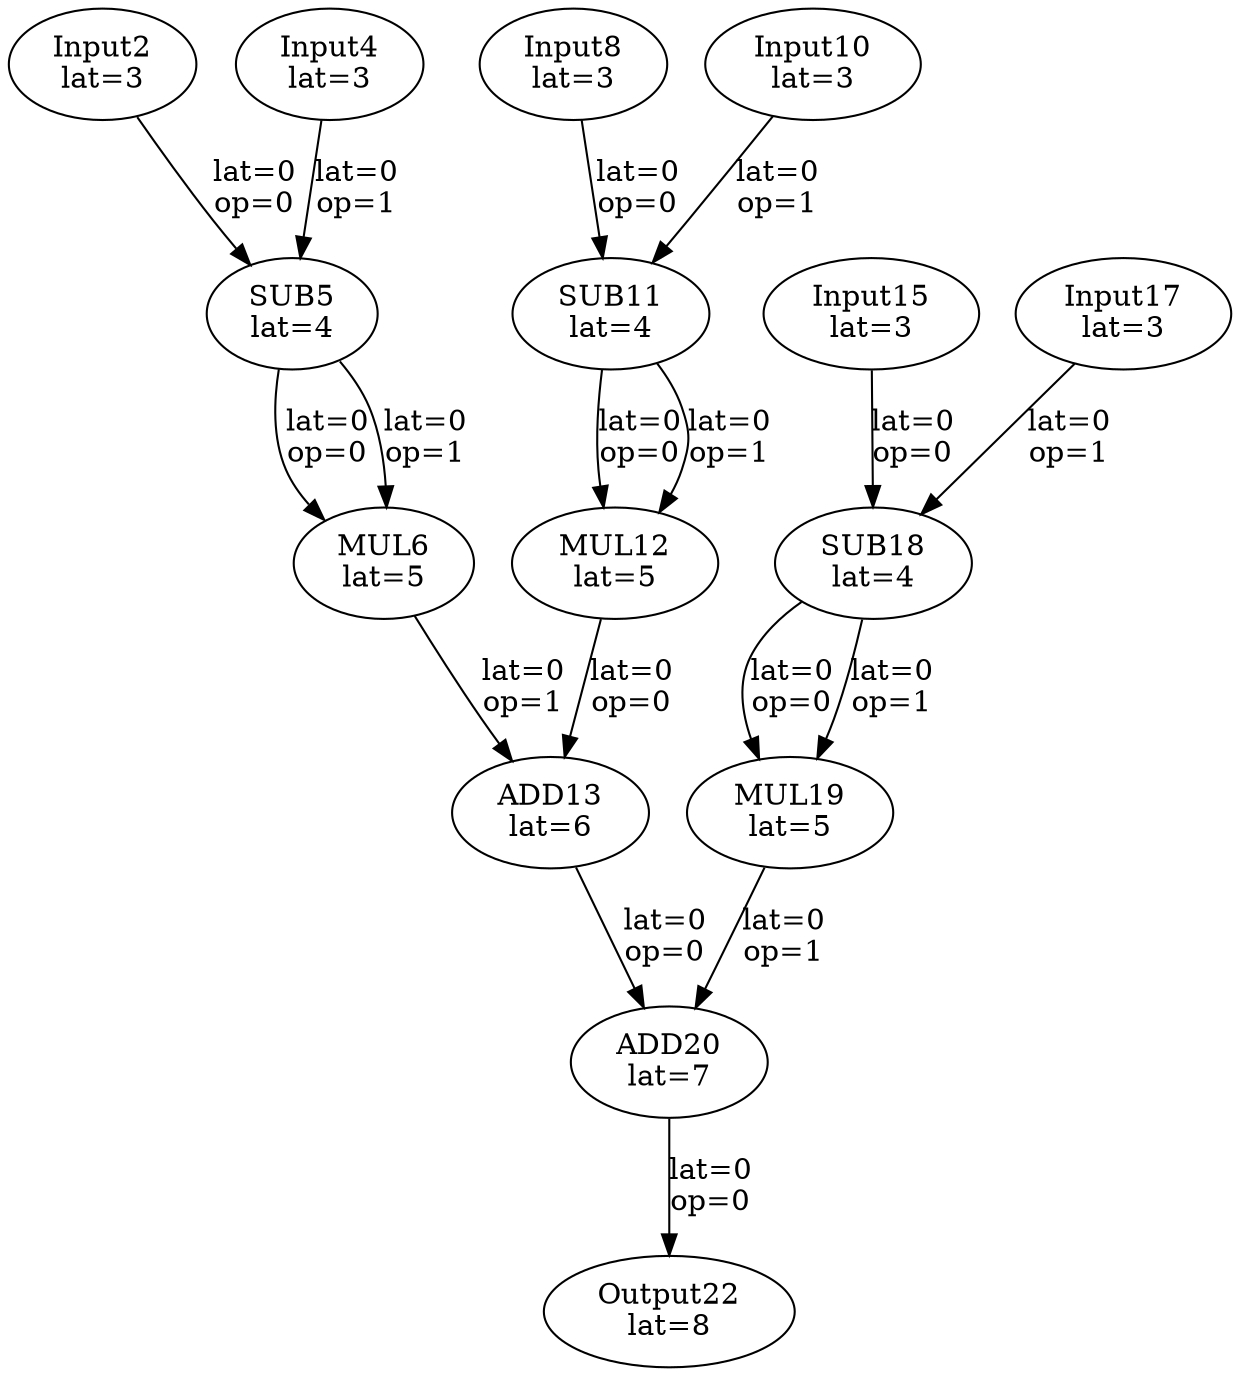 Digraph G {
"Input2"[label = "\N\nlat=3"];
"Input4"[label = "\N\nlat=3"];
"SUB5"[label = "\N\nlat=4"];
"Input2"->"SUB5"[label = "lat=0\nop=0"];
"Input4"->"SUB5"[label = "lat=0\nop=1"];
"MUL6"[label = "\N\nlat=5"];
"SUB5"->"MUL6"[label = "lat=0\nop=0"];
"SUB5"->"MUL6"[label = "lat=0\nop=1"];
"Input8"[label = "\N\nlat=3"];
"Input10"[label = "\N\nlat=3"];
"SUB11"[label = "\N\nlat=4"];
"Input8"->"SUB11"[label = "lat=0\nop=0"];
"Input10"->"SUB11"[label = "lat=0\nop=1"];
"MUL12"[label = "\N\nlat=5"];
"SUB11"->"MUL12"[label = "lat=0\nop=0"];
"SUB11"->"MUL12"[label = "lat=0\nop=1"];
"ADD13"[label = "\N\nlat=6"];
"MUL12"->"ADD13"[label = "lat=0\nop=0"];
"MUL6"->"ADD13"[label = "lat=0\nop=1"];
"Input15"[label = "\N\nlat=3"];
"Input17"[label = "\N\nlat=3"];
"SUB18"[label = "\N\nlat=4"];
"Input15"->"SUB18"[label = "lat=0\nop=0"];
"Input17"->"SUB18"[label = "lat=0\nop=1"];
"MUL19"[label = "\N\nlat=5"];
"SUB18"->"MUL19"[label = "lat=0\nop=0"];
"SUB18"->"MUL19"[label = "lat=0\nop=1"];
"ADD20"[label = "\N\nlat=7"];
"ADD13"->"ADD20"[label = "lat=0\nop=0"];
"MUL19"->"ADD20"[label = "lat=0\nop=1"];
"Output22"[label = "\N\nlat=8"];
"ADD20"->"Output22"[label = "lat=0\nop=0"];
}
